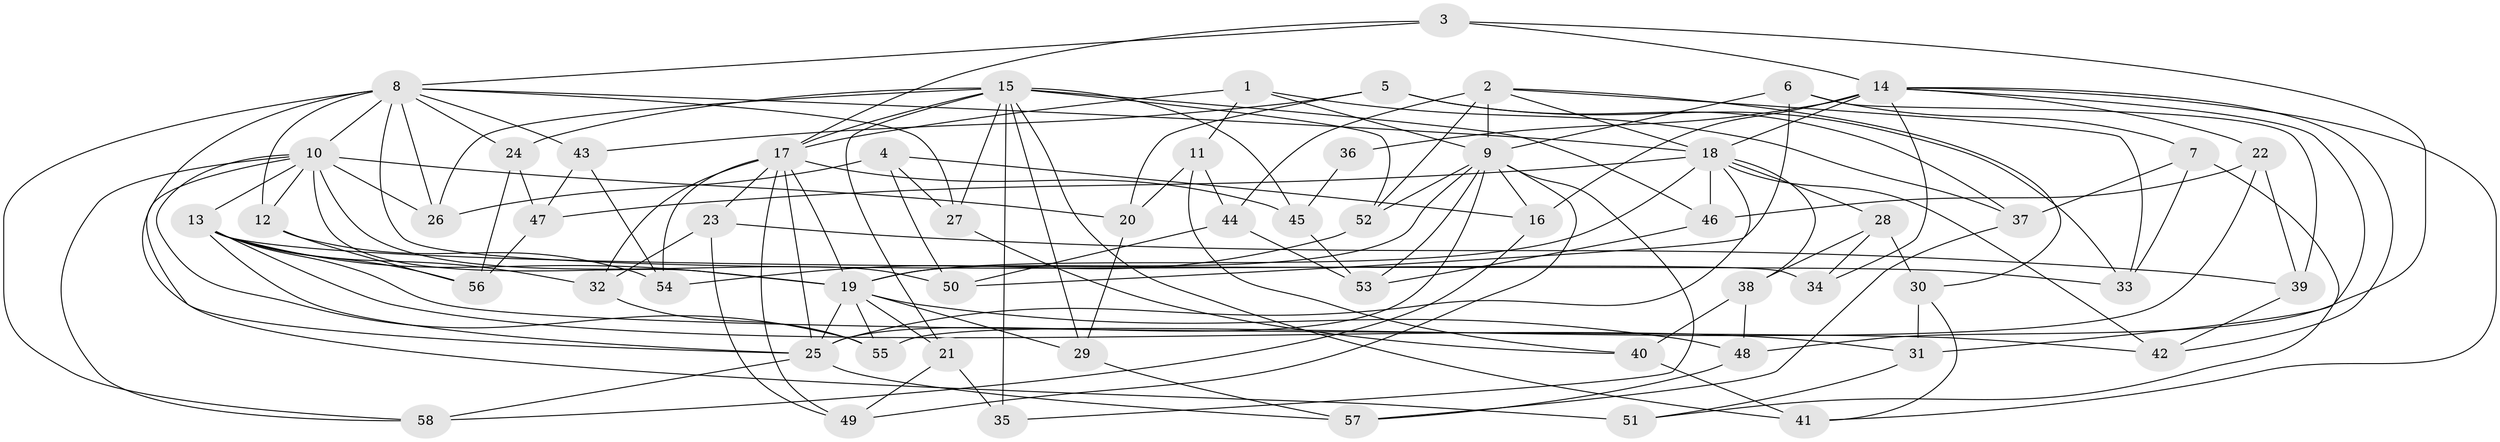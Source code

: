 // original degree distribution, {4: 1.0}
// Generated by graph-tools (version 1.1) at 2025/54/03/04/25 22:54:01]
// undirected, 58 vertices, 143 edges
graph export_dot {
  node [color=gray90,style=filled];
  1;
  2;
  3;
  4;
  5;
  6;
  7;
  8;
  9;
  10;
  11;
  12;
  13;
  14;
  15;
  16;
  17;
  18;
  19;
  20;
  21;
  22;
  23;
  24;
  25;
  26;
  27;
  28;
  29;
  30;
  31;
  32;
  33;
  34;
  35;
  36;
  37;
  38;
  39;
  40;
  41;
  42;
  43;
  44;
  45;
  46;
  47;
  48;
  49;
  50;
  51;
  52;
  53;
  54;
  55;
  56;
  57;
  58;
  1 -- 9 [weight=1.0];
  1 -- 11 [weight=1.0];
  1 -- 17 [weight=1.0];
  1 -- 37 [weight=1.0];
  2 -- 9 [weight=3.0];
  2 -- 18 [weight=1.0];
  2 -- 30 [weight=1.0];
  2 -- 33 [weight=1.0];
  2 -- 44 [weight=1.0];
  2 -- 52 [weight=1.0];
  3 -- 8 [weight=1.0];
  3 -- 14 [weight=1.0];
  3 -- 17 [weight=1.0];
  3 -- 48 [weight=1.0];
  4 -- 16 [weight=1.0];
  4 -- 26 [weight=1.0];
  4 -- 27 [weight=1.0];
  4 -- 50 [weight=1.0];
  5 -- 20 [weight=1.0];
  5 -- 33 [weight=1.0];
  5 -- 37 [weight=1.0];
  5 -- 43 [weight=1.0];
  6 -- 7 [weight=1.0];
  6 -- 9 [weight=1.0];
  6 -- 39 [weight=1.0];
  6 -- 50 [weight=1.0];
  7 -- 33 [weight=1.0];
  7 -- 37 [weight=1.0];
  7 -- 51 [weight=1.0];
  8 -- 10 [weight=2.0];
  8 -- 12 [weight=1.0];
  8 -- 18 [weight=1.0];
  8 -- 24 [weight=1.0];
  8 -- 25 [weight=1.0];
  8 -- 26 [weight=1.0];
  8 -- 27 [weight=1.0];
  8 -- 34 [weight=1.0];
  8 -- 43 [weight=1.0];
  8 -- 58 [weight=1.0];
  9 -- 16 [weight=1.0];
  9 -- 19 [weight=1.0];
  9 -- 25 [weight=1.0];
  9 -- 35 [weight=1.0];
  9 -- 49 [weight=1.0];
  9 -- 52 [weight=1.0];
  9 -- 53 [weight=1.0];
  10 -- 12 [weight=1.0];
  10 -- 13 [weight=1.0];
  10 -- 19 [weight=1.0];
  10 -- 20 [weight=1.0];
  10 -- 26 [weight=1.0];
  10 -- 50 [weight=1.0];
  10 -- 51 [weight=2.0];
  10 -- 55 [weight=1.0];
  10 -- 58 [weight=1.0];
  11 -- 20 [weight=1.0];
  11 -- 40 [weight=1.0];
  11 -- 44 [weight=1.0];
  12 -- 54 [weight=1.0];
  12 -- 56 [weight=1.0];
  13 -- 19 [weight=1.0];
  13 -- 25 [weight=1.0];
  13 -- 31 [weight=1.0];
  13 -- 32 [weight=1.0];
  13 -- 33 [weight=1.0];
  13 -- 42 [weight=1.0];
  13 -- 56 [weight=1.0];
  14 -- 16 [weight=1.0];
  14 -- 18 [weight=1.0];
  14 -- 22 [weight=1.0];
  14 -- 31 [weight=1.0];
  14 -- 34 [weight=2.0];
  14 -- 36 [weight=3.0];
  14 -- 41 [weight=1.0];
  14 -- 42 [weight=1.0];
  15 -- 17 [weight=1.0];
  15 -- 21 [weight=1.0];
  15 -- 24 [weight=1.0];
  15 -- 26 [weight=1.0];
  15 -- 27 [weight=1.0];
  15 -- 29 [weight=1.0];
  15 -- 35 [weight=2.0];
  15 -- 41 [weight=1.0];
  15 -- 45 [weight=1.0];
  15 -- 46 [weight=1.0];
  15 -- 52 [weight=1.0];
  16 -- 58 [weight=1.0];
  17 -- 19 [weight=1.0];
  17 -- 23 [weight=1.0];
  17 -- 25 [weight=1.0];
  17 -- 32 [weight=1.0];
  17 -- 45 [weight=1.0];
  17 -- 49 [weight=1.0];
  17 -- 54 [weight=1.0];
  18 -- 19 [weight=1.0];
  18 -- 25 [weight=1.0];
  18 -- 28 [weight=1.0];
  18 -- 38 [weight=1.0];
  18 -- 42 [weight=1.0];
  18 -- 46 [weight=1.0];
  18 -- 47 [weight=1.0];
  19 -- 21 [weight=1.0];
  19 -- 25 [weight=1.0];
  19 -- 29 [weight=1.0];
  19 -- 48 [weight=1.0];
  19 -- 55 [weight=1.0];
  20 -- 29 [weight=1.0];
  21 -- 35 [weight=1.0];
  21 -- 49 [weight=1.0];
  22 -- 39 [weight=1.0];
  22 -- 46 [weight=1.0];
  22 -- 55 [weight=1.0];
  23 -- 32 [weight=1.0];
  23 -- 39 [weight=1.0];
  23 -- 49 [weight=1.0];
  24 -- 47 [weight=1.0];
  24 -- 56 [weight=1.0];
  25 -- 57 [weight=1.0];
  25 -- 58 [weight=1.0];
  27 -- 40 [weight=1.0];
  28 -- 30 [weight=1.0];
  28 -- 34 [weight=1.0];
  28 -- 38 [weight=1.0];
  29 -- 57 [weight=1.0];
  30 -- 31 [weight=1.0];
  30 -- 41 [weight=1.0];
  31 -- 51 [weight=1.0];
  32 -- 55 [weight=1.0];
  36 -- 45 [weight=1.0];
  37 -- 57 [weight=1.0];
  38 -- 40 [weight=1.0];
  38 -- 48 [weight=1.0];
  39 -- 42 [weight=1.0];
  40 -- 41 [weight=1.0];
  43 -- 47 [weight=1.0];
  43 -- 54 [weight=1.0];
  44 -- 50 [weight=1.0];
  44 -- 53 [weight=1.0];
  45 -- 53 [weight=1.0];
  46 -- 53 [weight=1.0];
  47 -- 56 [weight=1.0];
  48 -- 57 [weight=1.0];
  52 -- 54 [weight=1.0];
}
